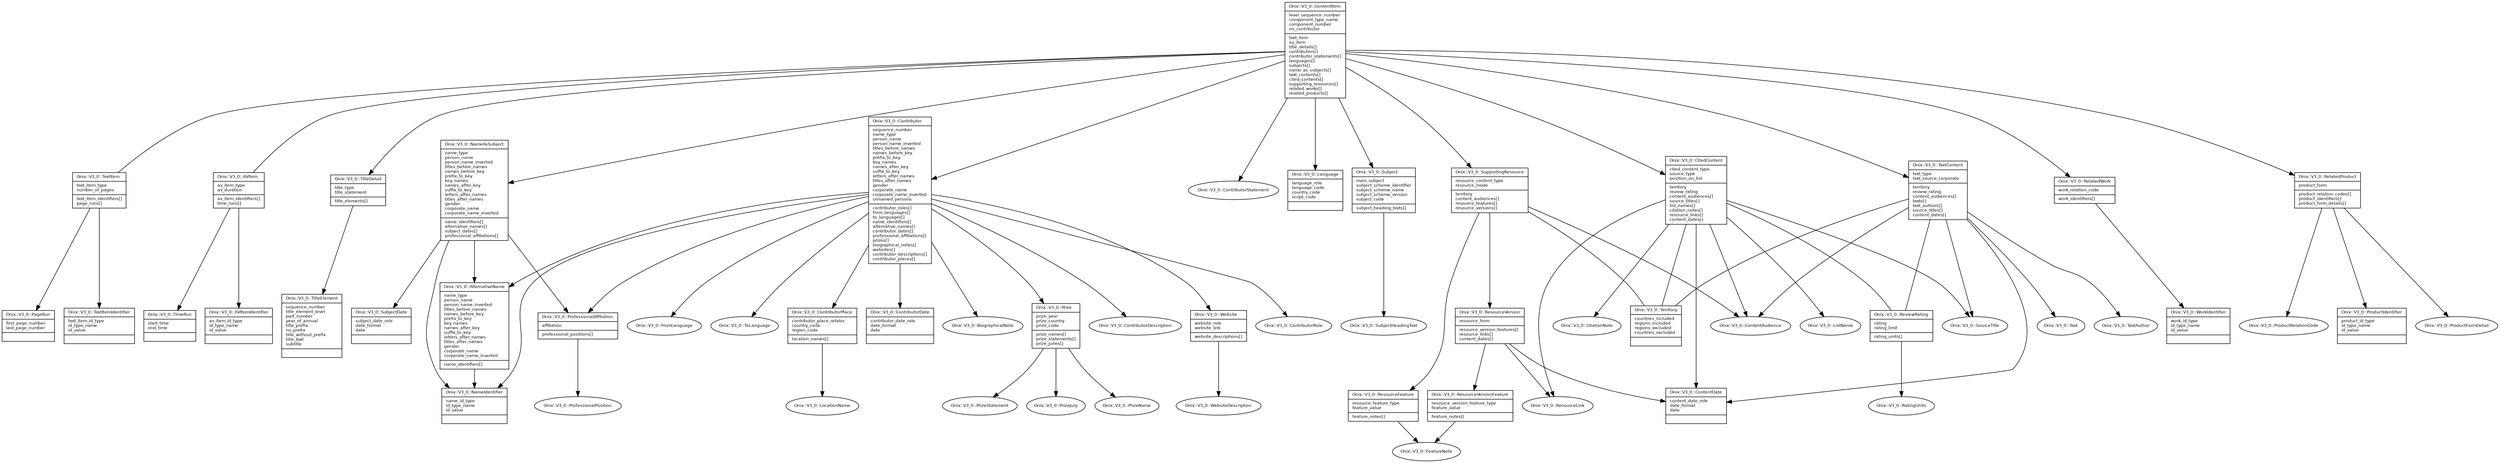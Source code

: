 digraph G {
  fontname = "Bitstream Vera Sans"
  fontsize = 8

  node [
    fontname = "Bitstream Vera Sans"
    fontsize = 8
    shape = "record"
  ]

  edge [
    fontname = "Bitstream Vera Sans"
    fontsize = 8
  ]

  ContentItem [
    label = "{Onix::V3_0::ContentItem\l|level_sequence_number\lcomponent_type_name\lcomponent_number\lno_contributor\l|text_item\lav_item\ltitle_details[]\lcontributors[]\lcontributor_statements[]\llanguages[]\lsubjects[]\lname_as_subjects[]\ltext_contents[]\lcited_contents[]\lsupporting_resources[]\lrelated_works[]\lrelated_products[]\l}"
  ]

  ContentItem -> TextItem [arrowhead=none]
  ContentItem -> AVItem [arrowhead=none]
  ContentItem -> TitleDetail [arrowhead=normal]
  ContentItem -> Contributor [arrowhead=normal]
  ContentItem -> ContributorStatement [arrowhead=normal]
  ContentItem -> Language [arrowhead=normal]
  ContentItem -> Subject [arrowhead=normal]
  ContentItem -> NameAsSubject [arrowhead=normal]
  ContentItem -> TextContent [arrowhead=normal]
  ContentItem -> CitedContent [arrowhead=normal]
  ContentItem -> SupportingResource [arrowhead=normal]
  ContentItem -> RelatedWork [arrowhead=normal]
  ContentItem -> RelatedProduct [arrowhead=normal]

  TextItem [
    label = "{Onix::V3_0::TextItem\l|text_item_type\lnumber_of_pages\l|text_item_identifiers[]\lpage_runs[]\l}"
  ]

  TextItem -> TextItemIdentifier [arrowhead=normal]
  TextItem -> PageRun [arrowhead=normal]

  TextItemIdentifier [
    label = "{Onix::V3_0::TextItemIdentifier\l|text_item_id_type\lid_type_name\lid_value\l|\l}"
  ]




  PageRun [
    label = "{Onix::V3_0::PageRun\l|first_page_number\llast_page_number\l|\l}"
  ]




  AVItem [
    label = "{Onix::V3_0::AVItem\l|av_item_type\lav_duration\l|av_item_identifiers[]\ltime_runs[]\l}"
  ]

  AVItem -> AVItemIdentifier [arrowhead=normal]
  AVItem -> TimeRun [arrowhead=normal]

  AVItemIdentifier [
    label = "{Onix::V3_0::AVItemIdentifier\l|av_item_id_type\lid_type_name\lid_value\l|\l}"
  ]




  TimeRun [
    label = "{Onix::V3_0::TimeRun\l|start_time\lend_time\l|\l}"
  ]




  TitleDetail [
    label = "{Onix::V3_0::TitleDetail\l|title_type\ltitle_statement\l|title_elements[]\l}"
  ]

  TitleDetail -> TitleElement [arrowhead=normal]

  TitleElement [
    label = "{Onix::V3_0::TitleElement\l|sequence_number\ltitle_element_level\lpart_number\lyear_of_annual\ltitle_prefix\lno_prefix\ltitle_without_prefix\ltitle_text\lsubtitle\l|\l}"
  ]




  Contributor [
    label = "{Onix::V3_0::Contributor\l|sequence_number\lname_type\lperson_name\lperson_name_inverted\ltitles_before_names\lnames_before_key\lprefix_to_key\lkey_names\lnames_after_key\lsuffix_to_key\lletters_after_names\ltitles_after_names\lgender\lcorporate_name\lcorporate_name_inverted\lunnamed_persons\l|contributor_roles[]\lfrom_languages[]\lto_languages[]\lname_identifiers[]\lalternative_names[]\lcontributor_dates[]\lprofessional_affiliations[]\lprizes[]\lbiographical_notes[]\lwebsites[]\lcontributor_descriptions[]\lcontributor_places[]\l}"
  ]

  Contributor -> ContributorRole [arrowhead=normal]
  Contributor -> FromLanguage [arrowhead=normal]
  Contributor -> ToLanguage [arrowhead=normal]
  Contributor -> NameIdentifier [arrowhead=normal]
  Contributor -> AlternativeName [arrowhead=normal]
  Contributor -> ContributorDate [arrowhead=normal]
  Contributor -> ProfessionalAffiliation [arrowhead=normal]
  Contributor -> Prize [arrowhead=normal]
  Contributor -> BiographicalNote [arrowhead=normal]
  Contributor -> Website [arrowhead=normal]
  Contributor -> ContributorDescription [arrowhead=normal]
  Contributor -> ContributorPlace [arrowhead=normal]

  ContributorRole [
    label = "Onix::V3_0::ContributorRole", shape = oval
  ]




  FromLanguage [
    label = "Onix::V3_0::FromLanguage", shape = oval
  ]




  ToLanguage [
    label = "Onix::V3_0::ToLanguage", shape = oval
  ]




  NameIdentifier [
    label = "{Onix::V3_0::NameIdentifier\l|name_id_type\lid_type_name\lid_value\l|\l}"
  ]




  AlternativeName [
    label = "{Onix::V3_0::AlternativeName\l|name_type\lperson_name\lperson_name_inverted\ltitles_before_names\lnames_before_key\lprefix_to_key\lkey_names\lnames_after_key\lsuffix_to_key\lletters_after_names\ltitles_after_names\lgender\lcorporate_name\lcorporate_name_inverted\l|name_identifiers[]\l}"
  ]

  AlternativeName -> NameIdentifier [arrowhead=normal]


  ContributorDate [
    label = "{Onix::V3_0::ContributorDate\l|contributor_date_role\ldate_format\ldate\l|\l}"
  ]




  ProfessionalAffiliation [
    label = "{Onix::V3_0::ProfessionalAffiliation\l|affiliation\l|professional_positions[]\l}"
  ]

  ProfessionalAffiliation -> ProfessionalPosition [arrowhead=normal]

  ProfessionalPosition [
    label = "Onix::V3_0::ProfessionalPosition", shape = oval
  ]




  Prize [
    label = "{Onix::V3_0::Prize\l|prize_year\lprize_country\lprize_code\l|prize_names[]\lprize_statements[]\lprize_juries[]\l}"
  ]

  Prize -> PrizeName [arrowhead=normal]
  Prize -> PrizeStatement [arrowhead=normal]
  Prize -> PrizeJury [arrowhead=normal]

  PrizeName [
    label = "Onix::V3_0::PrizeName", shape = oval
  ]




  PrizeStatement [
    label = "Onix::V3_0::PrizeStatement", shape = oval
  ]




  PrizeJury [
    label = "Onix::V3_0::PrizeJury", shape = oval
  ]




  BiographicalNote [
    label = "Onix::V3_0::BiographicalNote", shape = oval
  ]




  Website [
    label = "{Onix::V3_0::Website\l|website_role\lwebsite_link\l|website_descriptions[]\l}"
  ]

  Website -> WebsiteDescription [arrowhead=normal]

  WebsiteDescription [
    label = "Onix::V3_0::WebsiteDescription", shape = oval
  ]




  ContributorDescription [
    label = "Onix::V3_0::ContributorDescription", shape = oval
  ]




  ContributorPlace [
    label = "{Onix::V3_0::ContributorPlace\l|contributor_place_relator\lcountry_code\lregion_code\l|location_names[]\l}"
  ]

  ContributorPlace -> LocationName [arrowhead=normal]

  LocationName [
    label = "Onix::V3_0::LocationName", shape = oval
  ]




  ContributorStatement [
    label = "Onix::V3_0::ContributorStatement", shape = oval
  ]




  Language [
    label = "{Onix::V3_0::Language\l|language_role\llanguage_code\lcountry_code\lscript_code\l|\l}"
  ]




  Subject [
    label = "{Onix::V3_0::Subject\l|main_subject\lsubject_scheme_identifier\lsubject_scheme_name\lsubject_scheme_version\lsubject_code\l|subject_heading_texts[]\l}"
  ]

  Subject -> SubjectHeadingText [arrowhead=normal]

  SubjectHeadingText [
    label = "Onix::V3_0::SubjectHeadingText", shape = oval
  ]




  NameAsSubject [
    label = "{Onix::V3_0::NameAsSubject\l|name_type\lperson_name\lperson_name_inverted\ltitles_before_names\lnames_before_key\lprefix_to_key\lkey_names\lnames_after_key\lsuffix_to_key\lletters_after_names\ltitles_after_names\lgender\lcorporate_name\lcorporate_name_inverted\l|name_identifiers[]\lalternative_names[]\lsubject_dates[]\lprofessional_affiliations[]\l}"
  ]

  NameAsSubject -> NameIdentifier [arrowhead=normal]
  NameAsSubject -> AlternativeName [arrowhead=normal]
  NameAsSubject -> SubjectDate [arrowhead=normal]
  NameAsSubject -> ProfessionalAffiliation [arrowhead=normal]



  SubjectDate [
    label = "{Onix::V3_0::SubjectDate\l|subject_date_role\ldate_format\ldate\l|\l}"
  ]





  TextContent [
    label = "{Onix::V3_0::TextContent\l|text_type\ltext_source_corporate\l|territory\lreview_rating\lcontent_audiences[]\ltexts[]\ltext_authors[]\lsource_titles[]\lcontent_dates[]\l}"
  ]

  TextContent -> Territory [arrowhead=none]
  TextContent -> ReviewRating [arrowhead=none]
  TextContent -> ContentAudience [arrowhead=normal]
  TextContent -> Text [arrowhead=normal]
  TextContent -> TextAuthor [arrowhead=normal]
  TextContent -> SourceTitle [arrowhead=normal]
  TextContent -> ContentDate [arrowhead=normal]

  Territory [
    label = "{Onix::V3_0::Territory\l|countries_included\lregions_included\lregions_excluded\lcountries_excluded\l|\l}"
  ]




  ReviewRating [
    label = "{Onix::V3_0::ReviewRating\l|rating\lrating_limit\l|rating_units[]\l}"
  ]

  ReviewRating -> RatingUnits [arrowhead=normal]

  RatingUnits [
    label = "Onix::V3_0::RatingUnits", shape = oval
  ]




  ContentAudience [
    label = "Onix::V3_0::ContentAudience", shape = oval
  ]




  Text [
    label = "Onix::V3_0::Text", shape = oval
  ]




  TextAuthor [
    label = "Onix::V3_0::TextAuthor", shape = oval
  ]




  SourceTitle [
    label = "Onix::V3_0::SourceTitle", shape = oval
  ]




  ContentDate [
    label = "{Onix::V3_0::ContentDate\l|content_date_role\ldate_format\ldate\l|\l}"
  ]




  CitedContent [
    label = "{Onix::V3_0::CitedContent\l|cited_content_type\lsource_type\lposition_on_list\l|territory\lreview_rating\lcontent_audiences[]\lsource_titles[]\llist_names[]\lcitation_notes[]\lresource_links[]\lcontent_dates[]\l}"
  ]

  CitedContent -> Territory [arrowhead=none]
  CitedContent -> ReviewRating [arrowhead=none]
  CitedContent -> ContentAudience [arrowhead=normal]
  CitedContent -> SourceTitle [arrowhead=normal]
  CitedContent -> ListName [arrowhead=normal]
  CitedContent -> CitationNote [arrowhead=normal]
  CitedContent -> ResourceLink [arrowhead=normal]
  CitedContent -> ContentDate [arrowhead=normal]





  ListName [
    label = "Onix::V3_0::ListName", shape = oval
  ]




  CitationNote [
    label = "Onix::V3_0::CitationNote", shape = oval
  ]




  ResourceLink [
    label = "Onix::V3_0::ResourceLink", shape = oval
  ]





  SupportingResource [
    label = "{Onix::V3_0::SupportingResource\l|resource_content_type\lresource_mode\l|territory\lcontent_audiences[]\lresource_features[]\lresource_versions[]\l}"
  ]

  SupportingResource -> Territory [arrowhead=none]
  SupportingResource -> ContentAudience [arrowhead=normal]
  SupportingResource -> ResourceFeature [arrowhead=normal]
  SupportingResource -> ResourceVersion [arrowhead=normal]



  ResourceFeature [
    label = "{Onix::V3_0::ResourceFeature\l|resource_feature_type\lfeature_value\l|feature_notes[]\l}"
  ]

  ResourceFeature -> FeatureNote [arrowhead=normal]

  FeatureNote [
    label = "Onix::V3_0::FeatureNote", shape = oval
  ]




  ResourceVersion [
    label = "{Onix::V3_0::ResourceVersion\l|resource_form\l|resource_version_features[]\lresource_links[]\lcontent_dates[]\l}"
  ]

  ResourceVersion -> ResourceVersionFeature [arrowhead=normal]
  ResourceVersion -> ResourceLink [arrowhead=normal]
  ResourceVersion -> ContentDate [arrowhead=normal]

  ResourceVersionFeature [
    label = "{Onix::V3_0::ResourceVersionFeature\l|resource_version_feature_type\lfeature_value\l|feature_notes[]\l}"
  ]

  ResourceVersionFeature -> FeatureNote [arrowhead=normal]




  RelatedWork [
    label = "{Onix::V3_0::RelatedWork\l|work_relation_code\l|work_identifiers[]\l}"
  ]

  RelatedWork -> WorkIdentifier [arrowhead=normal]

  WorkIdentifier [
    label = "{Onix::V3_0::WorkIdentifier\l|work_id_type\lid_type_name\lid_value\l|\l}"
  ]




  RelatedProduct [
    label = "{Onix::V3_0::RelatedProduct\l|product_form\l|product_relation_codes[]\lproduct_identifiers[]\lproduct_form_details[]\l}"
  ]

  RelatedProduct -> ProductRelationCode [arrowhead=normal]
  RelatedProduct -> ProductIdentifier [arrowhead=normal]
  RelatedProduct -> ProductFormDetail [arrowhead=normal]

  ProductRelationCode [
    label = "Onix::V3_0::ProductRelationCode", shape = oval
  ]




  ProductIdentifier [
    label = "{Onix::V3_0::ProductIdentifier\l|product_id_type\lid_type_name\lid_value\l|\l}"
  ]




  ProductFormDetail [
    label = "Onix::V3_0::ProductFormDetail", shape = oval
  ]




}
